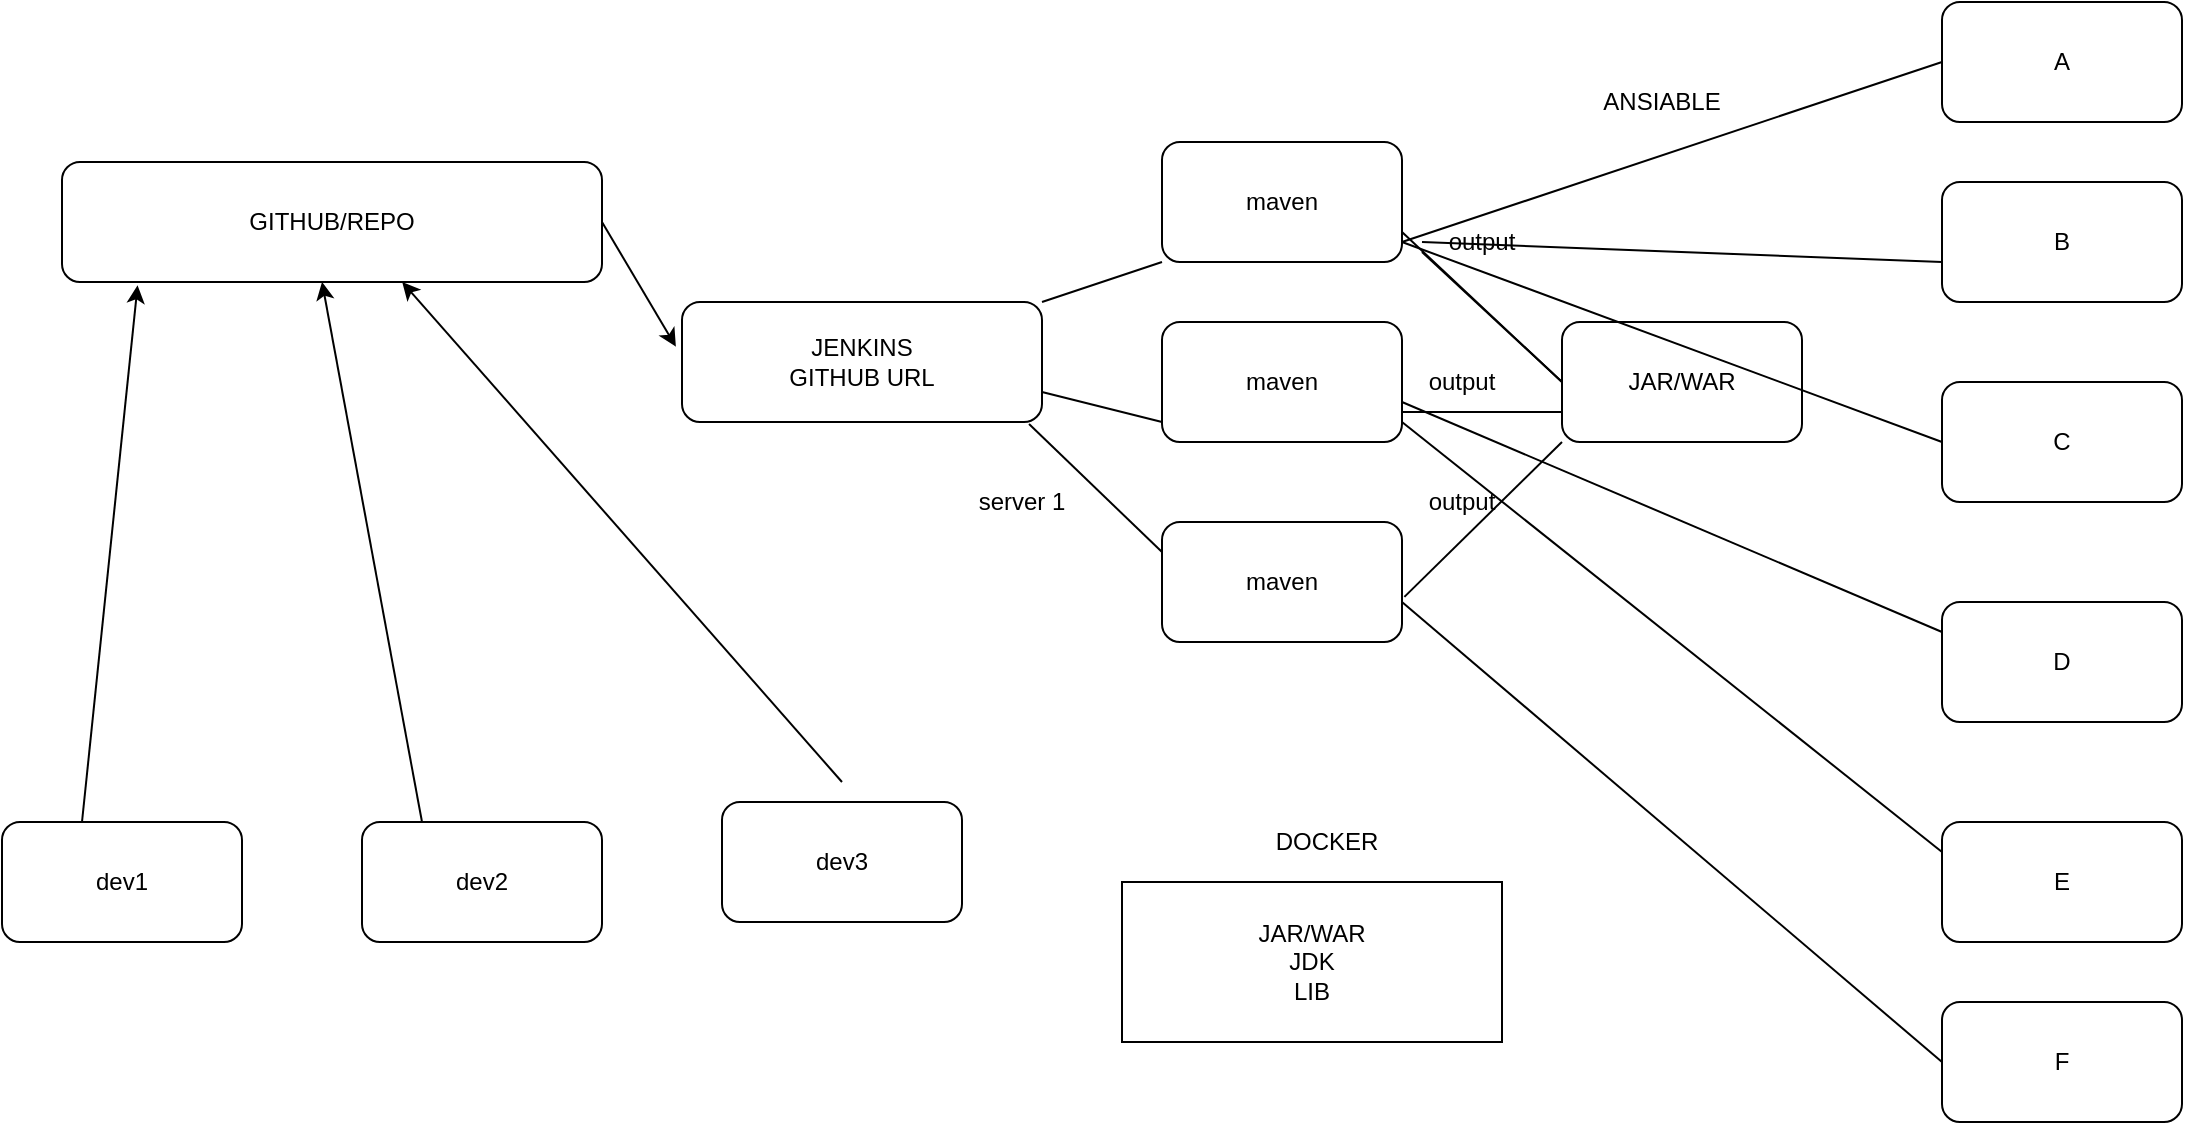 <mxfile version="15.0.6" type="github">
  <diagram id="CuS6hPE-WKYyJFjssovu" name="Page-1">
    <mxGraphModel dx="1209" dy="626" grid="1" gridSize="10" guides="1" tooltips="1" connect="1" arrows="1" fold="1" page="1" pageScale="1" pageWidth="850" pageHeight="1100" math="0" shadow="0">
      <root>
        <mxCell id="0" />
        <mxCell id="1" parent="0" />
        <mxCell id="CJtxYBf6Ji5FPYMwAMnO-1" value="GITHUB/REPO" style="rounded=1;whiteSpace=wrap;html=1;" vertex="1" parent="1">
          <mxGeometry x="70" y="140" width="270" height="60" as="geometry" />
        </mxCell>
        <mxCell id="CJtxYBf6Ji5FPYMwAMnO-2" value="dev1" style="rounded=1;whiteSpace=wrap;html=1;" vertex="1" parent="1">
          <mxGeometry x="40" y="470" width="120" height="60" as="geometry" />
        </mxCell>
        <mxCell id="CJtxYBf6Ji5FPYMwAMnO-3" value="dev2" style="rounded=1;whiteSpace=wrap;html=1;" vertex="1" parent="1">
          <mxGeometry x="220" y="470" width="120" height="60" as="geometry" />
        </mxCell>
        <mxCell id="CJtxYBf6Ji5FPYMwAMnO-4" value="dev3" style="rounded=1;whiteSpace=wrap;html=1;" vertex="1" parent="1">
          <mxGeometry x="400" y="460" width="120" height="60" as="geometry" />
        </mxCell>
        <mxCell id="CJtxYBf6Ji5FPYMwAMnO-5" value="" style="endArrow=classic;html=1;entryX=0.14;entryY=1.028;entryDx=0;entryDy=0;entryPerimeter=0;" edge="1" parent="1" target="CJtxYBf6Ji5FPYMwAMnO-1">
          <mxGeometry width="50" height="50" relative="1" as="geometry">
            <mxPoint x="80" y="470" as="sourcePoint" />
            <mxPoint x="130" y="420" as="targetPoint" />
          </mxGeometry>
        </mxCell>
        <mxCell id="CJtxYBf6Ji5FPYMwAMnO-6" value="" style="endArrow=classic;html=1;exitX=0.25;exitY=0;exitDx=0;exitDy=0;" edge="1" parent="1" source="CJtxYBf6Ji5FPYMwAMnO-3">
          <mxGeometry width="50" height="50" relative="1" as="geometry">
            <mxPoint x="250" y="458" as="sourcePoint" />
            <mxPoint x="200" y="200" as="targetPoint" />
          </mxGeometry>
        </mxCell>
        <mxCell id="CJtxYBf6Ji5FPYMwAMnO-7" value="" style="endArrow=classic;html=1;entryX=0.63;entryY=1;entryDx=0;entryDy=0;entryPerimeter=0;" edge="1" parent="1" target="CJtxYBf6Ji5FPYMwAMnO-1">
          <mxGeometry width="50" height="50" relative="1" as="geometry">
            <mxPoint x="460" y="450" as="sourcePoint" />
            <mxPoint x="227.8" y="231.68" as="targetPoint" />
          </mxGeometry>
        </mxCell>
        <mxCell id="CJtxYBf6Ji5FPYMwAMnO-8" value="JENKINS&lt;br&gt;GITHUB URL" style="rounded=1;whiteSpace=wrap;html=1;" vertex="1" parent="1">
          <mxGeometry x="380" y="210" width="180" height="60" as="geometry" />
        </mxCell>
        <mxCell id="CJtxYBf6Ji5FPYMwAMnO-9" value="" style="endArrow=classic;html=1;exitX=1;exitY=0.5;exitDx=0;exitDy=0;entryX=-0.017;entryY=0.372;entryDx=0;entryDy=0;entryPerimeter=0;" edge="1" parent="1" source="CJtxYBf6Ji5FPYMwAMnO-1" target="CJtxYBf6Ji5FPYMwAMnO-8">
          <mxGeometry width="50" height="50" relative="1" as="geometry">
            <mxPoint x="340" y="210" as="sourcePoint" />
            <mxPoint x="390" y="160" as="targetPoint" />
          </mxGeometry>
        </mxCell>
        <mxCell id="CJtxYBf6Ji5FPYMwAMnO-12" value="maven" style="rounded=1;whiteSpace=wrap;html=1;" vertex="1" parent="1">
          <mxGeometry x="620" y="130" width="120" height="60" as="geometry" />
        </mxCell>
        <mxCell id="CJtxYBf6Ji5FPYMwAMnO-13" value="maven" style="rounded=1;whiteSpace=wrap;html=1;" vertex="1" parent="1">
          <mxGeometry x="620" y="220" width="120" height="60" as="geometry" />
        </mxCell>
        <mxCell id="CJtxYBf6Ji5FPYMwAMnO-14" value="maven" style="rounded=1;whiteSpace=wrap;html=1;" vertex="1" parent="1">
          <mxGeometry x="620" y="320" width="120" height="60" as="geometry" />
        </mxCell>
        <mxCell id="CJtxYBf6Ji5FPYMwAMnO-15" value="" style="endArrow=none;html=1;exitX=1;exitY=0;exitDx=0;exitDy=0;entryX=0;entryY=1;entryDx=0;entryDy=0;" edge="1" parent="1" source="CJtxYBf6Ji5FPYMwAMnO-8" target="CJtxYBf6Ji5FPYMwAMnO-12">
          <mxGeometry width="50" height="50" relative="1" as="geometry">
            <mxPoint x="650" y="250" as="sourcePoint" />
            <mxPoint x="700" y="200" as="targetPoint" />
          </mxGeometry>
        </mxCell>
        <mxCell id="CJtxYBf6Ji5FPYMwAMnO-16" value="" style="endArrow=none;html=1;exitX=1;exitY=0.75;exitDx=0;exitDy=0;entryX=0;entryY=0.833;entryDx=0;entryDy=0;entryPerimeter=0;" edge="1" parent="1" source="CJtxYBf6Ji5FPYMwAMnO-8" target="CJtxYBf6Ji5FPYMwAMnO-13">
          <mxGeometry width="50" height="50" relative="1" as="geometry">
            <mxPoint x="660" y="280" as="sourcePoint" />
            <mxPoint x="710" y="230" as="targetPoint" />
          </mxGeometry>
        </mxCell>
        <mxCell id="CJtxYBf6Ji5FPYMwAMnO-17" value="" style="endArrow=none;html=1;exitX=0.964;exitY=1.017;exitDx=0;exitDy=0;exitPerimeter=0;entryX=0;entryY=0.25;entryDx=0;entryDy=0;" edge="1" parent="1" source="CJtxYBf6Ji5FPYMwAMnO-8" target="CJtxYBf6Ji5FPYMwAMnO-14">
          <mxGeometry width="50" height="50" relative="1" as="geometry">
            <mxPoint x="690" y="420" as="sourcePoint" />
            <mxPoint x="740" y="370" as="targetPoint" />
          </mxGeometry>
        </mxCell>
        <mxCell id="CJtxYBf6Ji5FPYMwAMnO-18" value="server 1" style="text;html=1;strokeColor=none;fillColor=none;align=center;verticalAlign=middle;whiteSpace=wrap;rounded=0;" vertex="1" parent="1">
          <mxGeometry x="520" y="300" width="60" height="20" as="geometry" />
        </mxCell>
        <mxCell id="CJtxYBf6Ji5FPYMwAMnO-19" value="JAR/WAR" style="rounded=1;whiteSpace=wrap;html=1;" vertex="1" parent="1">
          <mxGeometry x="820" y="220" width="120" height="60" as="geometry" />
        </mxCell>
        <mxCell id="CJtxYBf6Ji5FPYMwAMnO-20" value="" style="endArrow=none;html=1;entryX=0;entryY=0.5;entryDx=0;entryDy=0;exitX=1;exitY=0.75;exitDx=0;exitDy=0;" edge="1" parent="1" source="CJtxYBf6Ji5FPYMwAMnO-12" target="CJtxYBf6Ji5FPYMwAMnO-19">
          <mxGeometry width="50" height="50" relative="1" as="geometry">
            <mxPoint x="750" y="170" as="sourcePoint" />
            <mxPoint x="810" y="240" as="targetPoint" />
          </mxGeometry>
        </mxCell>
        <mxCell id="CJtxYBf6Ji5FPYMwAMnO-22" value="" style="endArrow=none;html=1;exitX=1;exitY=0.75;exitDx=0;exitDy=0;" edge="1" parent="1">
          <mxGeometry width="50" height="50" relative="1" as="geometry">
            <mxPoint x="750" y="185" as="sourcePoint" />
            <mxPoint x="820" y="250" as="targetPoint" />
          </mxGeometry>
        </mxCell>
        <mxCell id="CJtxYBf6Ji5FPYMwAMnO-23" value="" style="endArrow=none;html=1;exitX=1;exitY=0.75;exitDx=0;exitDy=0;entryX=0;entryY=0.75;entryDx=0;entryDy=0;" edge="1" parent="1" source="CJtxYBf6Ji5FPYMwAMnO-13" target="CJtxYBf6Ji5FPYMwAMnO-19">
          <mxGeometry width="50" height="50" relative="1" as="geometry">
            <mxPoint x="740" y="300" as="sourcePoint" />
            <mxPoint x="810" y="265" as="targetPoint" />
          </mxGeometry>
        </mxCell>
        <mxCell id="CJtxYBf6Ji5FPYMwAMnO-24" value="" style="endArrow=none;html=1;exitX=1.01;exitY=0.624;exitDx=0;exitDy=0;exitPerimeter=0;" edge="1" parent="1" source="CJtxYBf6Ji5FPYMwAMnO-14">
          <mxGeometry width="50" height="50" relative="1" as="geometry">
            <mxPoint x="740" y="390" as="sourcePoint" />
            <mxPoint x="820" y="280" as="targetPoint" />
          </mxGeometry>
        </mxCell>
        <mxCell id="CJtxYBf6Ji5FPYMwAMnO-25" value="output" style="text;html=1;strokeColor=none;fillColor=none;align=center;verticalAlign=middle;whiteSpace=wrap;rounded=0;" vertex="1" parent="1">
          <mxGeometry x="760" y="170" width="40" height="20" as="geometry" />
        </mxCell>
        <mxCell id="CJtxYBf6Ji5FPYMwAMnO-26" value="output" style="text;html=1;strokeColor=none;fillColor=none;align=center;verticalAlign=middle;whiteSpace=wrap;rounded=0;" vertex="1" parent="1">
          <mxGeometry x="750" y="240" width="40" height="20" as="geometry" />
        </mxCell>
        <mxCell id="CJtxYBf6Ji5FPYMwAMnO-27" value="output" style="text;html=1;strokeColor=none;fillColor=none;align=center;verticalAlign=middle;whiteSpace=wrap;rounded=0;" vertex="1" parent="1">
          <mxGeometry x="750" y="300" width="40" height="20" as="geometry" />
        </mxCell>
        <mxCell id="CJtxYBf6Ji5FPYMwAMnO-28" value="A" style="rounded=1;whiteSpace=wrap;html=1;" vertex="1" parent="1">
          <mxGeometry x="1010" y="60" width="120" height="60" as="geometry" />
        </mxCell>
        <mxCell id="CJtxYBf6Ji5FPYMwAMnO-29" value="B" style="rounded=1;whiteSpace=wrap;html=1;" vertex="1" parent="1">
          <mxGeometry x="1010" y="150" width="120" height="60" as="geometry" />
        </mxCell>
        <mxCell id="CJtxYBf6Ji5FPYMwAMnO-30" value="C" style="rounded=1;whiteSpace=wrap;html=1;" vertex="1" parent="1">
          <mxGeometry x="1010" y="250" width="120" height="60" as="geometry" />
        </mxCell>
        <mxCell id="CJtxYBf6Ji5FPYMwAMnO-31" value="D" style="rounded=1;whiteSpace=wrap;html=1;" vertex="1" parent="1">
          <mxGeometry x="1010" y="360" width="120" height="60" as="geometry" />
        </mxCell>
        <mxCell id="CJtxYBf6Ji5FPYMwAMnO-32" value="E" style="rounded=1;whiteSpace=wrap;html=1;" vertex="1" parent="1">
          <mxGeometry x="1010" y="470" width="120" height="60" as="geometry" />
        </mxCell>
        <mxCell id="CJtxYBf6Ji5FPYMwAMnO-33" value="F" style="rounded=1;whiteSpace=wrap;html=1;" vertex="1" parent="1">
          <mxGeometry x="1010" y="560" width="120" height="60" as="geometry" />
        </mxCell>
        <mxCell id="CJtxYBf6Ji5FPYMwAMnO-34" value="" style="endArrow=none;html=1;entryX=0;entryY=0.5;entryDx=0;entryDy=0;" edge="1" parent="1" target="CJtxYBf6Ji5FPYMwAMnO-28">
          <mxGeometry width="50" height="50" relative="1" as="geometry">
            <mxPoint x="740" y="180" as="sourcePoint" />
            <mxPoint x="1000" y="90" as="targetPoint" />
          </mxGeometry>
        </mxCell>
        <mxCell id="CJtxYBf6Ji5FPYMwAMnO-35" value="" style="endArrow=none;html=1;entryX=0;entryY=0.667;entryDx=0;entryDy=0;entryPerimeter=0;" edge="1" parent="1" target="CJtxYBf6Ji5FPYMwAMnO-29">
          <mxGeometry width="50" height="50" relative="1" as="geometry">
            <mxPoint x="750" y="180" as="sourcePoint" />
            <mxPoint x="1000" y="190" as="targetPoint" />
          </mxGeometry>
        </mxCell>
        <mxCell id="CJtxYBf6Ji5FPYMwAMnO-36" value="" style="endArrow=none;html=1;entryX=0;entryY=0.5;entryDx=0;entryDy=0;" edge="1" parent="1" target="CJtxYBf6Ji5FPYMwAMnO-30">
          <mxGeometry width="50" height="50" relative="1" as="geometry">
            <mxPoint x="740" y="180" as="sourcePoint" />
            <mxPoint x="1020" y="110" as="targetPoint" />
          </mxGeometry>
        </mxCell>
        <mxCell id="CJtxYBf6Ji5FPYMwAMnO-37" value="" style="endArrow=none;html=1;entryX=0;entryY=0.25;entryDx=0;entryDy=0;" edge="1" parent="1" target="CJtxYBf6Ji5FPYMwAMnO-31">
          <mxGeometry width="50" height="50" relative="1" as="geometry">
            <mxPoint x="740" y="260" as="sourcePoint" />
            <mxPoint x="1000" y="370" as="targetPoint" />
          </mxGeometry>
        </mxCell>
        <mxCell id="CJtxYBf6Ji5FPYMwAMnO-38" value="" style="endArrow=none;html=1;exitX=1;exitY=0.833;exitDx=0;exitDy=0;exitPerimeter=0;entryX=0;entryY=0.25;entryDx=0;entryDy=0;" edge="1" parent="1" source="CJtxYBf6Ji5FPYMwAMnO-13" target="CJtxYBf6Ji5FPYMwAMnO-32">
          <mxGeometry width="50" height="50" relative="1" as="geometry">
            <mxPoint x="750" y="270" as="sourcePoint" />
            <mxPoint x="1000" y="480" as="targetPoint" />
          </mxGeometry>
        </mxCell>
        <mxCell id="CJtxYBf6Ji5FPYMwAMnO-39" value="" style="endArrow=none;html=1;entryX=0;entryY=0.5;entryDx=0;entryDy=0;" edge="1" parent="1" target="CJtxYBf6Ji5FPYMwAMnO-33">
          <mxGeometry width="50" height="50" relative="1" as="geometry">
            <mxPoint x="740" y="360" as="sourcePoint" />
            <mxPoint x="1000" y="590" as="targetPoint" />
          </mxGeometry>
        </mxCell>
        <mxCell id="CJtxYBf6Ji5FPYMwAMnO-40" value="JAR/WAR&lt;br&gt;JDK&lt;br&gt;LIB" style="rounded=0;whiteSpace=wrap;html=1;" vertex="1" parent="1">
          <mxGeometry x="600" y="500" width="190" height="80" as="geometry" />
        </mxCell>
        <mxCell id="CJtxYBf6Ji5FPYMwAMnO-41" value="ANSIABLE" style="text;html=1;strokeColor=none;fillColor=none;align=center;verticalAlign=middle;whiteSpace=wrap;rounded=0;" vertex="1" parent="1">
          <mxGeometry x="850" y="100" width="40" height="20" as="geometry" />
        </mxCell>
        <mxCell id="CJtxYBf6Ji5FPYMwAMnO-42" value="DOCKER" style="text;html=1;strokeColor=none;fillColor=none;align=center;verticalAlign=middle;whiteSpace=wrap;rounded=0;" vertex="1" parent="1">
          <mxGeometry x="675" y="470" width="55" height="20" as="geometry" />
        </mxCell>
      </root>
    </mxGraphModel>
  </diagram>
</mxfile>
